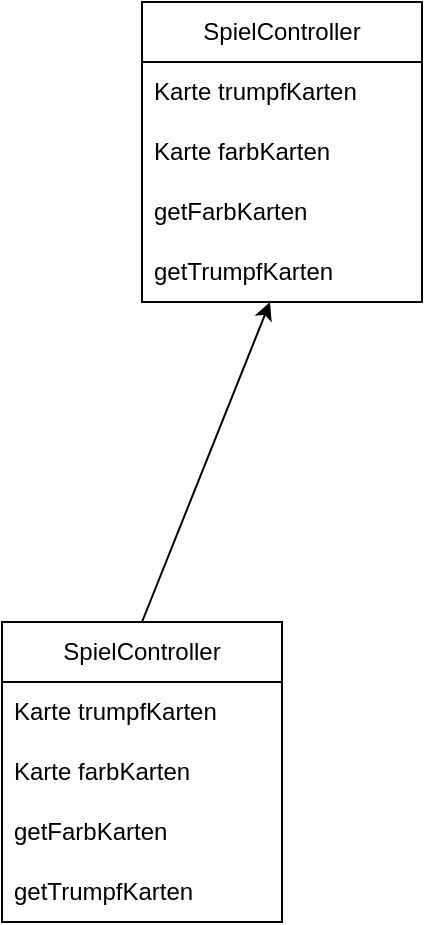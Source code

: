 <mxfile version="22.1.0" type="github">
  <diagram name="Seite-1" id="N-wpoMVqaxemK1_fbJU3">
    <mxGraphModel dx="312" dy="730" grid="1" gridSize="10" guides="1" tooltips="1" connect="1" arrows="1" fold="1" page="1" pageScale="1" pageWidth="827" pageHeight="1169" math="0" shadow="0">
      <root>
        <mxCell id="0" />
        <mxCell id="1" parent="0" />
        <mxCell id="zuZhhUDICmTr5Qu2Rz0L-1" value="SpielController" style="swimlane;fontStyle=0;childLayout=stackLayout;horizontal=1;startSize=30;horizontalStack=0;resizeParent=1;resizeParentMax=0;resizeLast=0;collapsible=1;marginBottom=0;whiteSpace=wrap;html=1;" vertex="1" parent="1">
          <mxGeometry x="230" y="260" width="140" height="150" as="geometry" />
        </mxCell>
        <mxCell id="zuZhhUDICmTr5Qu2Rz0L-2" value="Karte trumpfKarten" style="text;strokeColor=none;fillColor=none;align=left;verticalAlign=middle;spacingLeft=4;spacingRight=4;overflow=hidden;points=[[0,0.5],[1,0.5]];portConstraint=eastwest;rotatable=0;whiteSpace=wrap;html=1;" vertex="1" parent="zuZhhUDICmTr5Qu2Rz0L-1">
          <mxGeometry y="30" width="140" height="30" as="geometry" />
        </mxCell>
        <mxCell id="zuZhhUDICmTr5Qu2Rz0L-3" value="Karte farbKarten" style="text;strokeColor=none;fillColor=none;align=left;verticalAlign=middle;spacingLeft=4;spacingRight=4;overflow=hidden;points=[[0,0.5],[1,0.5]];portConstraint=eastwest;rotatable=0;whiteSpace=wrap;html=1;" vertex="1" parent="zuZhhUDICmTr5Qu2Rz0L-1">
          <mxGeometry y="60" width="140" height="30" as="geometry" />
        </mxCell>
        <mxCell id="zuZhhUDICmTr5Qu2Rz0L-5" value="getFarbKarten" style="text;strokeColor=none;fillColor=none;align=left;verticalAlign=middle;spacingLeft=4;spacingRight=4;overflow=hidden;points=[[0,0.5],[1,0.5]];portConstraint=eastwest;rotatable=0;whiteSpace=wrap;html=1;" vertex="1" parent="zuZhhUDICmTr5Qu2Rz0L-1">
          <mxGeometry y="90" width="140" height="30" as="geometry" />
        </mxCell>
        <mxCell id="zuZhhUDICmTr5Qu2Rz0L-9" value="getTrumpfKarten" style="text;strokeColor=none;fillColor=none;align=left;verticalAlign=middle;spacingLeft=4;spacingRight=4;overflow=hidden;points=[[0,0.5],[1,0.5]];portConstraint=eastwest;rotatable=0;whiteSpace=wrap;html=1;" vertex="1" parent="zuZhhUDICmTr5Qu2Rz0L-1">
          <mxGeometry y="120" width="140" height="30" as="geometry" />
        </mxCell>
        <mxCell id="zuZhhUDICmTr5Qu2Rz0L-15" value="" style="endArrow=classic;html=1;rounded=0;exitX=0.5;exitY=0;exitDx=0;exitDy=0;" edge="1" parent="1" source="zuZhhUDICmTr5Qu2Rz0L-16" target="zuZhhUDICmTr5Qu2Rz0L-9">
          <mxGeometry width="50" height="50" relative="1" as="geometry">
            <mxPoint x="290" y="520" as="sourcePoint" />
            <mxPoint x="340" y="470" as="targetPoint" />
          </mxGeometry>
        </mxCell>
        <mxCell id="zuZhhUDICmTr5Qu2Rz0L-16" value="SpielController" style="swimlane;fontStyle=0;childLayout=stackLayout;horizontal=1;startSize=30;horizontalStack=0;resizeParent=1;resizeParentMax=0;resizeLast=0;collapsible=1;marginBottom=0;whiteSpace=wrap;html=1;" vertex="1" parent="1">
          <mxGeometry x="160" y="570" width="140" height="150" as="geometry" />
        </mxCell>
        <mxCell id="zuZhhUDICmTr5Qu2Rz0L-17" value="Karte trumpfKarten" style="text;strokeColor=none;fillColor=none;align=left;verticalAlign=middle;spacingLeft=4;spacingRight=4;overflow=hidden;points=[[0,0.5],[1,0.5]];portConstraint=eastwest;rotatable=0;whiteSpace=wrap;html=1;" vertex="1" parent="zuZhhUDICmTr5Qu2Rz0L-16">
          <mxGeometry y="30" width="140" height="30" as="geometry" />
        </mxCell>
        <mxCell id="zuZhhUDICmTr5Qu2Rz0L-18" value="Karte farbKarten" style="text;strokeColor=none;fillColor=none;align=left;verticalAlign=middle;spacingLeft=4;spacingRight=4;overflow=hidden;points=[[0,0.5],[1,0.5]];portConstraint=eastwest;rotatable=0;whiteSpace=wrap;html=1;" vertex="1" parent="zuZhhUDICmTr5Qu2Rz0L-16">
          <mxGeometry y="60" width="140" height="30" as="geometry" />
        </mxCell>
        <mxCell id="zuZhhUDICmTr5Qu2Rz0L-19" value="getFarbKarten" style="text;strokeColor=none;fillColor=none;align=left;verticalAlign=middle;spacingLeft=4;spacingRight=4;overflow=hidden;points=[[0,0.5],[1,0.5]];portConstraint=eastwest;rotatable=0;whiteSpace=wrap;html=1;" vertex="1" parent="zuZhhUDICmTr5Qu2Rz0L-16">
          <mxGeometry y="90" width="140" height="30" as="geometry" />
        </mxCell>
        <mxCell id="zuZhhUDICmTr5Qu2Rz0L-20" value="getTrumpfKarten" style="text;strokeColor=none;fillColor=none;align=left;verticalAlign=middle;spacingLeft=4;spacingRight=4;overflow=hidden;points=[[0,0.5],[1,0.5]];portConstraint=eastwest;rotatable=0;whiteSpace=wrap;html=1;" vertex="1" parent="zuZhhUDICmTr5Qu2Rz0L-16">
          <mxGeometry y="120" width="140" height="30" as="geometry" />
        </mxCell>
      </root>
    </mxGraphModel>
  </diagram>
</mxfile>
